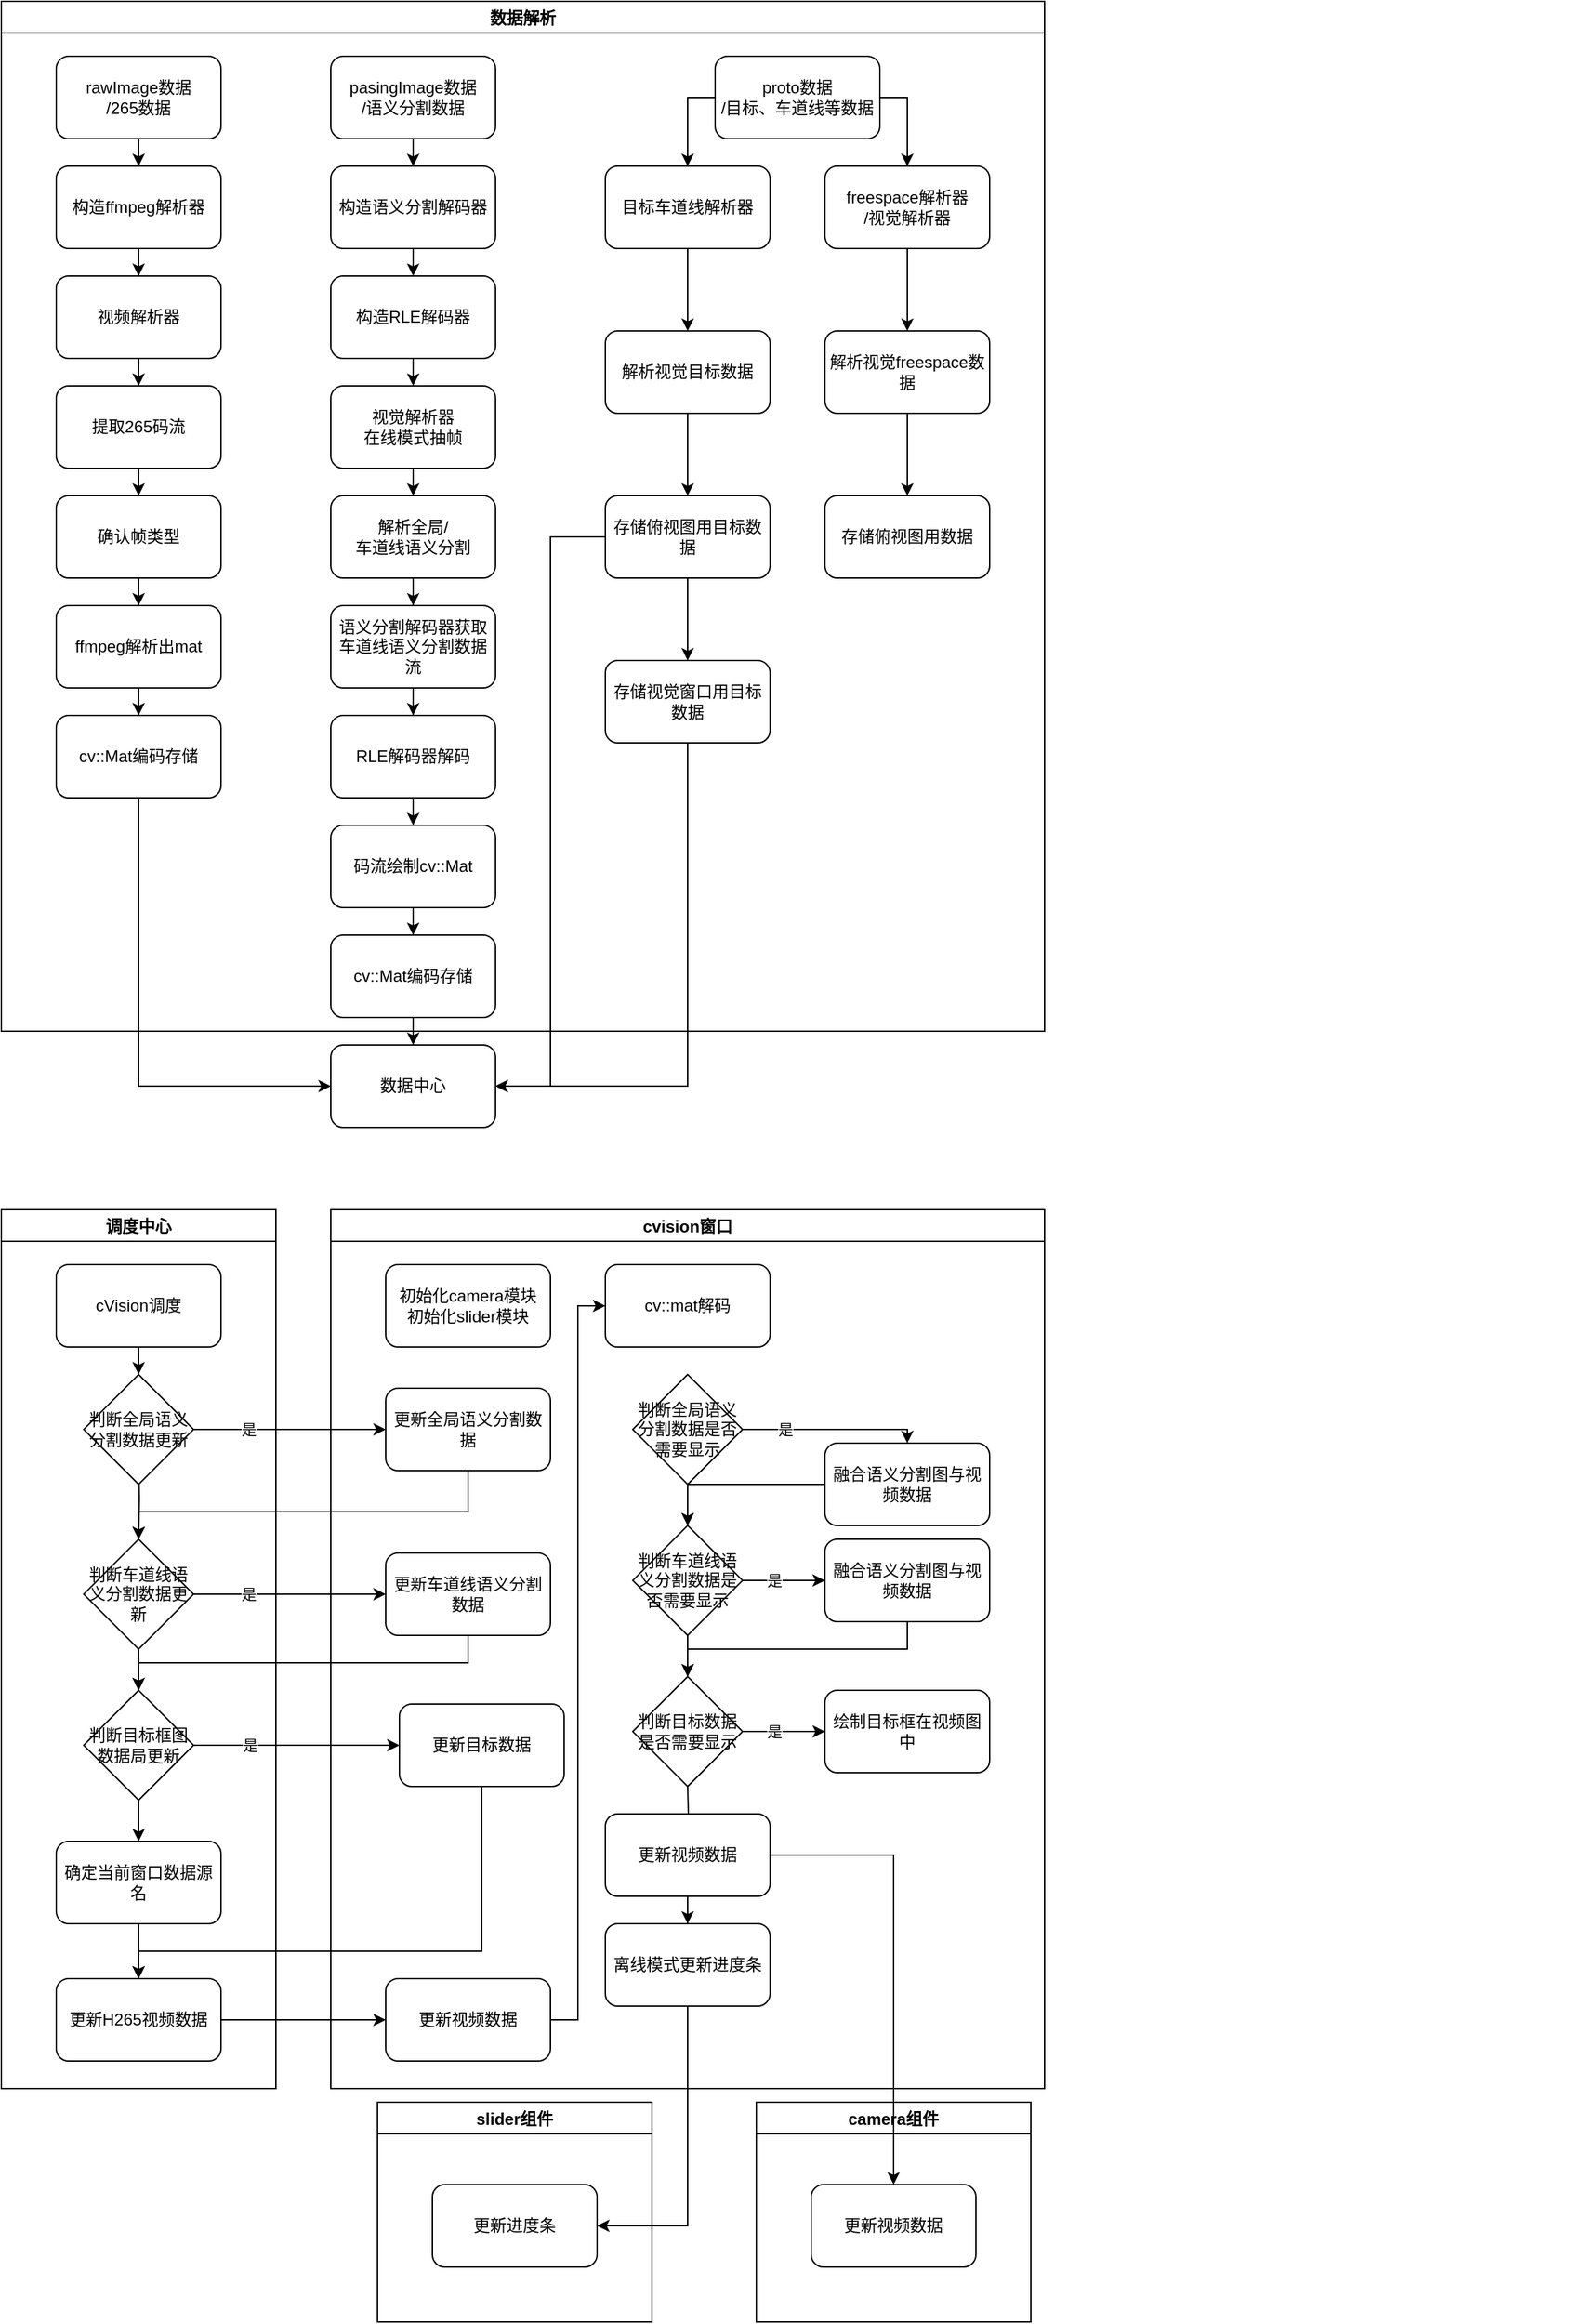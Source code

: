 <mxfile version="20.3.0" type="device" pages="2"><diagram id="wKs4xBM1E5FEQgOxc7Vj" name="数据流"><mxGraphModel dx="1422" dy="857" grid="1" gridSize="10" guides="1" tooltips="1" connect="1" arrows="1" fold="1" page="1" pageScale="1" pageWidth="827" pageHeight="1169" math="0" shadow="0"><root><mxCell id="0"/><mxCell id="1" parent="0"/><mxCell id="cgB7g8GQFpRcu9qFUmEs-79" value="" style="group" parent="1" vertex="1" connectable="0"><mxGeometry x="40" y="40" width="1160" height="780" as="geometry"/></mxCell><mxCell id="cgB7g8GQFpRcu9qFUmEs-4" value="数据解析" style="swimlane;startSize=23;" parent="cgB7g8GQFpRcu9qFUmEs-79" vertex="1"><mxGeometry width="760" height="750" as="geometry"/></mxCell><mxCell id="gKgdDD73ei8R2iW5e0tU-1" value="" style="edgeStyle=orthogonalEdgeStyle;rounded=0;orthogonalLoop=1;jettySize=auto;html=1;" parent="cgB7g8GQFpRcu9qFUmEs-4" source="cgB7g8GQFpRcu9qFUmEs-3" target="cgB7g8GQFpRcu9qFUmEs-24" edge="1"><mxGeometry relative="1" as="geometry"/></mxCell><mxCell id="cgB7g8GQFpRcu9qFUmEs-3" value="rawImage数据&lt;br&gt;/265数据" style="rounded=1;whiteSpace=wrap;html=1;" parent="cgB7g8GQFpRcu9qFUmEs-4" vertex="1"><mxGeometry x="40" y="40" width="120" height="60" as="geometry"/></mxCell><mxCell id="gKgdDD73ei8R2iW5e0tU-8" style="edgeStyle=orthogonalEdgeStyle;rounded=0;orthogonalLoop=1;jettySize=auto;html=1;entryX=0.5;entryY=0;entryDx=0;entryDy=0;" parent="cgB7g8GQFpRcu9qFUmEs-4" source="cgB7g8GQFpRcu9qFUmEs-5" target="cgB7g8GQFpRcu9qFUmEs-6" edge="1"><mxGeometry relative="1" as="geometry"/></mxCell><mxCell id="cgB7g8GQFpRcu9qFUmEs-5" value="pasingImage数据&lt;br&gt;/语义分割数据" style="rounded=1;whiteSpace=wrap;html=1;" parent="cgB7g8GQFpRcu9qFUmEs-4" vertex="1"><mxGeometry x="240" y="40" width="120" height="60" as="geometry"/></mxCell><mxCell id="cgB7g8GQFpRcu9qFUmEs-6" value="构造语义分割解码器" style="rounded=1;whiteSpace=wrap;html=1;" parent="cgB7g8GQFpRcu9qFUmEs-4" vertex="1"><mxGeometry x="240" y="120" width="120" height="60" as="geometry"/></mxCell><mxCell id="cgB7g8GQFpRcu9qFUmEs-10" value="" style="edgeStyle=orthogonalEdgeStyle;rounded=0;orthogonalLoop=1;jettySize=auto;html=1;" parent="cgB7g8GQFpRcu9qFUmEs-4" source="cgB7g8GQFpRcu9qFUmEs-7" target="cgB7g8GQFpRcu9qFUmEs-9" edge="1"><mxGeometry relative="1" as="geometry"/></mxCell><mxCell id="cgB7g8GQFpRcu9qFUmEs-7" value="视频解析器" style="rounded=1;whiteSpace=wrap;html=1;" parent="cgB7g8GQFpRcu9qFUmEs-4" vertex="1"><mxGeometry x="40" y="200" width="120" height="60" as="geometry"/></mxCell><mxCell id="cgB7g8GQFpRcu9qFUmEs-12" value="" style="edgeStyle=orthogonalEdgeStyle;rounded=0;orthogonalLoop=1;jettySize=auto;html=1;" parent="cgB7g8GQFpRcu9qFUmEs-4" source="cgB7g8GQFpRcu9qFUmEs-9" target="cgB7g8GQFpRcu9qFUmEs-11" edge="1"><mxGeometry relative="1" as="geometry"/></mxCell><mxCell id="cgB7g8GQFpRcu9qFUmEs-9" value="提取265码流" style="whiteSpace=wrap;html=1;rounded=1;" parent="cgB7g8GQFpRcu9qFUmEs-4" vertex="1"><mxGeometry x="40" y="280" width="120" height="60" as="geometry"/></mxCell><mxCell id="cgB7g8GQFpRcu9qFUmEs-14" value="" style="edgeStyle=orthogonalEdgeStyle;rounded=0;orthogonalLoop=1;jettySize=auto;html=1;" parent="cgB7g8GQFpRcu9qFUmEs-4" source="cgB7g8GQFpRcu9qFUmEs-11" target="cgB7g8GQFpRcu9qFUmEs-13" edge="1"><mxGeometry relative="1" as="geometry"/></mxCell><mxCell id="cgB7g8GQFpRcu9qFUmEs-11" value="确认帧类型" style="whiteSpace=wrap;html=1;rounded=1;" parent="cgB7g8GQFpRcu9qFUmEs-4" vertex="1"><mxGeometry x="40" y="360" width="120" height="60" as="geometry"/></mxCell><mxCell id="cgB7g8GQFpRcu9qFUmEs-16" value="" style="edgeStyle=orthogonalEdgeStyle;rounded=0;orthogonalLoop=1;jettySize=auto;html=1;" parent="cgB7g8GQFpRcu9qFUmEs-4" source="cgB7g8GQFpRcu9qFUmEs-13" target="cgB7g8GQFpRcu9qFUmEs-15" edge="1"><mxGeometry relative="1" as="geometry"/></mxCell><mxCell id="cgB7g8GQFpRcu9qFUmEs-13" value="ffmpeg解析出mat" style="whiteSpace=wrap;html=1;rounded=1;" parent="cgB7g8GQFpRcu9qFUmEs-4" vertex="1"><mxGeometry x="40" y="440" width="120" height="60" as="geometry"/></mxCell><mxCell id="cgB7g8GQFpRcu9qFUmEs-15" value="cv::Mat编码存储" style="whiteSpace=wrap;html=1;rounded=1;" parent="cgB7g8GQFpRcu9qFUmEs-4" vertex="1"><mxGeometry x="40" y="520" width="120" height="60" as="geometry"/></mxCell><mxCell id="cgB7g8GQFpRcu9qFUmEs-17" value="视觉解析器&lt;br&gt;在线模式抽帧" style="whiteSpace=wrap;html=1;rounded=1;" parent="cgB7g8GQFpRcu9qFUmEs-4" vertex="1"><mxGeometry x="240" y="280" width="120" height="60" as="geometry"/></mxCell><mxCell id="cgB7g8GQFpRcu9qFUmEs-35" value="" style="edgeStyle=orthogonalEdgeStyle;rounded=0;orthogonalLoop=1;jettySize=auto;html=1;" parent="cgB7g8GQFpRcu9qFUmEs-4" edge="1"><mxGeometry relative="1" as="geometry"><mxPoint x="580" y="340" as="sourcePoint"/></mxGeometry></mxCell><mxCell id="gKgdDD73ei8R2iW5e0tU-3" style="edgeStyle=orthogonalEdgeStyle;rounded=0;orthogonalLoop=1;jettySize=auto;html=1;entryX=0.5;entryY=0;entryDx=0;entryDy=0;" parent="cgB7g8GQFpRcu9qFUmEs-4" source="cgB7g8GQFpRcu9qFUmEs-24" target="cgB7g8GQFpRcu9qFUmEs-7" edge="1"><mxGeometry relative="1" as="geometry"/></mxCell><mxCell id="cgB7g8GQFpRcu9qFUmEs-24" value="构造ffmpeg解析器" style="rounded=1;whiteSpace=wrap;html=1;" parent="cgB7g8GQFpRcu9qFUmEs-4" vertex="1"><mxGeometry x="40" y="120" width="120" height="60" as="geometry"/></mxCell><mxCell id="cgB7g8GQFpRcu9qFUmEs-55" style="edgeStyle=orthogonalEdgeStyle;rounded=0;orthogonalLoop=1;jettySize=auto;html=1;" parent="cgB7g8GQFpRcu9qFUmEs-4" source="cgB7g8GQFpRcu9qFUmEs-26" target="cgB7g8GQFpRcu9qFUmEs-52" edge="1"><mxGeometry relative="1" as="geometry"><Array as="points"><mxPoint x="660" y="70"/></Array></mxGeometry></mxCell><mxCell id="cgB7g8GQFpRcu9qFUmEs-26" value="proto数据&lt;br&gt;/目标、车道线等数据" style="rounded=1;whiteSpace=wrap;html=1;" parent="cgB7g8GQFpRcu9qFUmEs-4" vertex="1"><mxGeometry x="520" y="40" width="120" height="60" as="geometry"/></mxCell><mxCell id="cgB7g8GQFpRcu9qFUmEs-31" value="" style="edgeStyle=orthogonalEdgeStyle;rounded=0;orthogonalLoop=1;jettySize=auto;html=1;" parent="cgB7g8GQFpRcu9qFUmEs-4" source="cgB7g8GQFpRcu9qFUmEs-28" target="cgB7g8GQFpRcu9qFUmEs-30" edge="1"><mxGeometry relative="1" as="geometry"/></mxCell><mxCell id="cgB7g8GQFpRcu9qFUmEs-28" value="解析全局/&lt;br&gt;车道线语义分割" style="whiteSpace=wrap;html=1;rounded=1;" parent="cgB7g8GQFpRcu9qFUmEs-4" vertex="1"><mxGeometry x="240" y="360" width="120" height="60" as="geometry"/></mxCell><mxCell id="cgB7g8GQFpRcu9qFUmEs-37" value="" style="edgeStyle=orthogonalEdgeStyle;rounded=0;orthogonalLoop=1;jettySize=auto;html=1;" parent="cgB7g8GQFpRcu9qFUmEs-4" source="cgB7g8GQFpRcu9qFUmEs-30" target="cgB7g8GQFpRcu9qFUmEs-36" edge="1"><mxGeometry relative="1" as="geometry"/></mxCell><mxCell id="cgB7g8GQFpRcu9qFUmEs-30" value="语义分割解码器获取车道线语义分割数据流" style="whiteSpace=wrap;html=1;rounded=1;" parent="cgB7g8GQFpRcu9qFUmEs-4" vertex="1"><mxGeometry x="240" y="440" width="120" height="60" as="geometry"/></mxCell><mxCell id="cgB7g8GQFpRcu9qFUmEs-32" value="构造RLE解码器" style="whiteSpace=wrap;html=1;rounded=1;" parent="cgB7g8GQFpRcu9qFUmEs-4" vertex="1"><mxGeometry x="240" y="200" width="120" height="60" as="geometry"/></mxCell><mxCell id="cgB7g8GQFpRcu9qFUmEs-39" value="" style="edgeStyle=orthogonalEdgeStyle;rounded=0;orthogonalLoop=1;jettySize=auto;html=1;" parent="cgB7g8GQFpRcu9qFUmEs-4" edge="1"><mxGeometry relative="1" as="geometry"><mxPoint x="580" y="420" as="sourcePoint"/></mxGeometry></mxCell><mxCell id="cgB7g8GQFpRcu9qFUmEs-41" value="" style="edgeStyle=orthogonalEdgeStyle;rounded=0;orthogonalLoop=1;jettySize=auto;html=1;" parent="cgB7g8GQFpRcu9qFUmEs-4" source="cgB7g8GQFpRcu9qFUmEs-36" target="cgB7g8GQFpRcu9qFUmEs-40" edge="1"><mxGeometry relative="1" as="geometry"/></mxCell><mxCell id="cgB7g8GQFpRcu9qFUmEs-36" value="RLE解码器解码" style="whiteSpace=wrap;html=1;rounded=1;" parent="cgB7g8GQFpRcu9qFUmEs-4" vertex="1"><mxGeometry x="240" y="520" width="120" height="60" as="geometry"/></mxCell><mxCell id="cgB7g8GQFpRcu9qFUmEs-44" value="" style="edgeStyle=orthogonalEdgeStyle;rounded=0;orthogonalLoop=1;jettySize=auto;html=1;" parent="cgB7g8GQFpRcu9qFUmEs-4" edge="1"><mxGeometry relative="1" as="geometry"><mxPoint x="580" y="500" as="sourcePoint"/></mxGeometry></mxCell><mxCell id="cgB7g8GQFpRcu9qFUmEs-48" value="" style="edgeStyle=orthogonalEdgeStyle;rounded=0;orthogonalLoop=1;jettySize=auto;html=1;" parent="cgB7g8GQFpRcu9qFUmEs-4" source="cgB7g8GQFpRcu9qFUmEs-40" target="cgB7g8GQFpRcu9qFUmEs-46" edge="1"><mxGeometry relative="1" as="geometry"/></mxCell><mxCell id="cgB7g8GQFpRcu9qFUmEs-40" value="码流绘制cv::Mat" style="whiteSpace=wrap;html=1;rounded=1;" parent="cgB7g8GQFpRcu9qFUmEs-4" vertex="1"><mxGeometry x="240" y="600" width="120" height="60" as="geometry"/></mxCell><mxCell id="cgB7g8GQFpRcu9qFUmEs-49" value="" style="edgeStyle=orthogonalEdgeStyle;rounded=0;orthogonalLoop=1;jettySize=auto;html=1;" parent="cgB7g8GQFpRcu9qFUmEs-4" edge="1"><mxGeometry relative="1" as="geometry"><mxPoint x="580" y="580" as="sourcePoint"/></mxGeometry></mxCell><mxCell id="cgB7g8GQFpRcu9qFUmEs-46" value="cv::Mat编码存储" style="whiteSpace=wrap;html=1;rounded=1;" parent="cgB7g8GQFpRcu9qFUmEs-4" vertex="1"><mxGeometry x="240" y="680" width="120" height="60" as="geometry"/></mxCell><mxCell id="cgB7g8GQFpRcu9qFUmEs-59" value="" style="edgeStyle=orthogonalEdgeStyle;rounded=0;orthogonalLoop=1;jettySize=auto;html=1;" parent="cgB7g8GQFpRcu9qFUmEs-4" source="cgB7g8GQFpRcu9qFUmEs-50" target="cgB7g8GQFpRcu9qFUmEs-58" edge="1"><mxGeometry relative="1" as="geometry"/></mxCell><mxCell id="cgB7g8GQFpRcu9qFUmEs-50" value="目标车道线解析器" style="whiteSpace=wrap;html=1;rounded=1;" parent="cgB7g8GQFpRcu9qFUmEs-4" vertex="1"><mxGeometry x="440" y="120" width="120" height="60" as="geometry"/></mxCell><mxCell id="cgB7g8GQFpRcu9qFUmEs-51" value="" style="edgeStyle=orthogonalEdgeStyle;rounded=0;orthogonalLoop=1;jettySize=auto;html=1;" parent="cgB7g8GQFpRcu9qFUmEs-4" source="cgB7g8GQFpRcu9qFUmEs-26" target="cgB7g8GQFpRcu9qFUmEs-50" edge="1"><mxGeometry relative="1" as="geometry"><Array as="points"><mxPoint x="500" y="70"/></Array></mxGeometry></mxCell><mxCell id="cgB7g8GQFpRcu9qFUmEs-65" value="" style="edgeStyle=orthogonalEdgeStyle;rounded=0;orthogonalLoop=1;jettySize=auto;html=1;" parent="cgB7g8GQFpRcu9qFUmEs-4" source="cgB7g8GQFpRcu9qFUmEs-52" target="cgB7g8GQFpRcu9qFUmEs-64" edge="1"><mxGeometry relative="1" as="geometry"/></mxCell><mxCell id="cgB7g8GQFpRcu9qFUmEs-52" value="freespace解析器&lt;br&gt;/视觉解析器" style="whiteSpace=wrap;html=1;rounded=1;" parent="cgB7g8GQFpRcu9qFUmEs-4" vertex="1"><mxGeometry x="600" y="120" width="120" height="60" as="geometry"/></mxCell><mxCell id="cgB7g8GQFpRcu9qFUmEs-69" value="" style="edgeStyle=orthogonalEdgeStyle;rounded=0;orthogonalLoop=1;jettySize=auto;html=1;" parent="cgB7g8GQFpRcu9qFUmEs-4" edge="1"><mxGeometry relative="1" as="geometry"><mxPoint x="1060" y="180.0" as="sourcePoint"/></mxGeometry></mxCell><mxCell id="cgB7g8GQFpRcu9qFUmEs-61" value="" style="edgeStyle=orthogonalEdgeStyle;rounded=0;orthogonalLoop=1;jettySize=auto;html=1;" parent="cgB7g8GQFpRcu9qFUmEs-4" source="cgB7g8GQFpRcu9qFUmEs-58" target="cgB7g8GQFpRcu9qFUmEs-60" edge="1"><mxGeometry relative="1" as="geometry"/></mxCell><mxCell id="cgB7g8GQFpRcu9qFUmEs-58" value="解析视觉目标数据" style="whiteSpace=wrap;html=1;rounded=1;" parent="cgB7g8GQFpRcu9qFUmEs-4" vertex="1"><mxGeometry x="440" y="240" width="120" height="60" as="geometry"/></mxCell><mxCell id="cgB7g8GQFpRcu9qFUmEs-63" value="" style="edgeStyle=orthogonalEdgeStyle;rounded=0;orthogonalLoop=1;jettySize=auto;html=1;" parent="cgB7g8GQFpRcu9qFUmEs-4" source="cgB7g8GQFpRcu9qFUmEs-60" target="cgB7g8GQFpRcu9qFUmEs-62" edge="1"><mxGeometry relative="1" as="geometry"/></mxCell><mxCell id="cgB7g8GQFpRcu9qFUmEs-60" value="存储俯视图用目标数据" style="whiteSpace=wrap;html=1;rounded=1;" parent="cgB7g8GQFpRcu9qFUmEs-4" vertex="1"><mxGeometry x="440" y="360" width="120" height="60" as="geometry"/></mxCell><mxCell id="cgB7g8GQFpRcu9qFUmEs-62" value="存储视觉窗口用目标数据" style="whiteSpace=wrap;html=1;rounded=1;" parent="cgB7g8GQFpRcu9qFUmEs-4" vertex="1"><mxGeometry x="440" y="480" width="120" height="60" as="geometry"/></mxCell><mxCell id="cgB7g8GQFpRcu9qFUmEs-67" value="" style="edgeStyle=orthogonalEdgeStyle;rounded=0;orthogonalLoop=1;jettySize=auto;html=1;" parent="cgB7g8GQFpRcu9qFUmEs-4" source="cgB7g8GQFpRcu9qFUmEs-64" target="cgB7g8GQFpRcu9qFUmEs-66" edge="1"><mxGeometry relative="1" as="geometry"/></mxCell><mxCell id="cgB7g8GQFpRcu9qFUmEs-64" value="解析视觉freespace数据" style="whiteSpace=wrap;html=1;rounded=1;" parent="cgB7g8GQFpRcu9qFUmEs-4" vertex="1"><mxGeometry x="600" y="240" width="120" height="60" as="geometry"/></mxCell><mxCell id="cgB7g8GQFpRcu9qFUmEs-66" value="存储俯视图用数据" style="whiteSpace=wrap;html=1;rounded=1;" parent="cgB7g8GQFpRcu9qFUmEs-4" vertex="1"><mxGeometry x="600" y="360" width="120" height="60" as="geometry"/></mxCell><mxCell id="cgB7g8GQFpRcu9qFUmEs-73" value="" style="edgeStyle=orthogonalEdgeStyle;rounded=0;orthogonalLoop=1;jettySize=auto;html=1;" parent="cgB7g8GQFpRcu9qFUmEs-4" edge="1"><mxGeometry relative="1" as="geometry"><mxPoint x="1060" y="300.0" as="sourcePoint"/></mxGeometry></mxCell><mxCell id="cgB7g8GQFpRcu9qFUmEs-188" style="edgeStyle=orthogonalEdgeStyle;rounded=0;orthogonalLoop=1;jettySize=auto;html=1;entryX=0.5;entryY=0;entryDx=0;entryDy=0;exitX=0.5;exitY=1;exitDx=0;exitDy=0;" parent="cgB7g8GQFpRcu9qFUmEs-4" source="cgB7g8GQFpRcu9qFUmEs-17" target="cgB7g8GQFpRcu9qFUmEs-28" edge="1"><mxGeometry relative="1" as="geometry"><mxPoint x="300" y="200" as="sourcePoint"/></mxGeometry></mxCell><mxCell id="cgB7g8GQFpRcu9qFUmEs-155" value="调度中心" style="swimlane;" parent="1" vertex="1"><mxGeometry x="40" y="920" width="200" height="640" as="geometry"/></mxCell><mxCell id="cgB7g8GQFpRcu9qFUmEs-159" value="" style="edgeStyle=orthogonalEdgeStyle;rounded=0;orthogonalLoop=1;jettySize=auto;html=1;" parent="cgB7g8GQFpRcu9qFUmEs-155" source="cgB7g8GQFpRcu9qFUmEs-156" edge="1"><mxGeometry relative="1" as="geometry"><mxPoint x="100" y="120" as="targetPoint"/></mxGeometry></mxCell><mxCell id="cgB7g8GQFpRcu9qFUmEs-156" value="cVision调度" style="rounded=1;whiteSpace=wrap;html=1;" parent="cgB7g8GQFpRcu9qFUmEs-155" vertex="1"><mxGeometry x="40" y="40" width="120" height="60" as="geometry"/></mxCell><mxCell id="cgB7g8GQFpRcu9qFUmEs-166" value="" style="edgeStyle=orthogonalEdgeStyle;rounded=0;orthogonalLoop=1;jettySize=auto;html=1;entryX=0.5;entryY=0;entryDx=0;entryDy=0;" parent="cgB7g8GQFpRcu9qFUmEs-155" target="gKgdDD73ei8R2iW5e0tU-13" edge="1"><mxGeometry relative="1" as="geometry"><mxPoint x="100" y="180" as="sourcePoint"/></mxGeometry></mxCell><mxCell id="cgB7g8GQFpRcu9qFUmEs-170" value="" style="edgeStyle=orthogonalEdgeStyle;rounded=0;orthogonalLoop=1;jettySize=auto;html=1;" parent="cgB7g8GQFpRcu9qFUmEs-155" edge="1"><mxGeometry relative="1" as="geometry"><mxPoint x="100" y="340" as="sourcePoint"/><Array as="points"><mxPoint x="100" y="320"/><mxPoint x="100" y="320"/></Array><mxPoint x="100.0" y="350" as="targetPoint"/></mxGeometry></mxCell><mxCell id="cgB7g8GQFpRcu9qFUmEs-173" value="更新H265视频数据" style="whiteSpace=wrap;html=1;rounded=1;" parent="cgB7g8GQFpRcu9qFUmEs-155" vertex="1"><mxGeometry x="40" y="560" width="120" height="60" as="geometry"/></mxCell><mxCell id="gKgdDD73ei8R2iW5e0tU-12" value="判断全局语义分割数据更新" style="rhombus;whiteSpace=wrap;html=1;" parent="cgB7g8GQFpRcu9qFUmEs-155" vertex="1"><mxGeometry x="60" y="120" width="80" height="80" as="geometry"/></mxCell><mxCell id="gKgdDD73ei8R2iW5e0tU-13" value="判断车道线语义分割数据更新" style="rhombus;whiteSpace=wrap;html=1;" parent="cgB7g8GQFpRcu9qFUmEs-155" vertex="1"><mxGeometry x="60" y="240" width="80" height="80" as="geometry"/></mxCell><mxCell id="LMUuXOEzwLvdKngw1zXe-3" value="" style="edgeStyle=orthogonalEdgeStyle;rounded=0;orthogonalLoop=1;jettySize=auto;html=1;" parent="cgB7g8GQFpRcu9qFUmEs-155" source="gKgdDD73ei8R2iW5e0tU-19" target="LMUuXOEzwLvdKngw1zXe-1" edge="1"><mxGeometry relative="1" as="geometry"/></mxCell><mxCell id="gKgdDD73ei8R2iW5e0tU-19" value="判断目标框图数据局更新" style="rhombus;whiteSpace=wrap;html=1;" parent="cgB7g8GQFpRcu9qFUmEs-155" vertex="1"><mxGeometry x="60" y="350" width="80" height="80" as="geometry"/></mxCell><mxCell id="LMUuXOEzwLvdKngw1zXe-4" value="" style="edgeStyle=orthogonalEdgeStyle;rounded=0;orthogonalLoop=1;jettySize=auto;html=1;" parent="cgB7g8GQFpRcu9qFUmEs-155" source="LMUuXOEzwLvdKngw1zXe-1" target="cgB7g8GQFpRcu9qFUmEs-173" edge="1"><mxGeometry relative="1" as="geometry"/></mxCell><mxCell id="LMUuXOEzwLvdKngw1zXe-1" value="确定当前窗口数据源名" style="rounded=1;whiteSpace=wrap;html=1;" parent="cgB7g8GQFpRcu9qFUmEs-155" vertex="1"><mxGeometry x="40" y="460" width="120" height="60" as="geometry"/></mxCell><mxCell id="cgB7g8GQFpRcu9qFUmEs-160" value="cvision窗口" style="swimlane;" parent="1" vertex="1"><mxGeometry x="280" y="920" width="520" height="640" as="geometry"/></mxCell><mxCell id="cgB7g8GQFpRcu9qFUmEs-162" value="初始化camera模块&lt;br&gt;初始化slider模块" style="rounded=1;whiteSpace=wrap;html=1;" parent="cgB7g8GQFpRcu9qFUmEs-160" vertex="1"><mxGeometry x="40" y="40" width="120" height="60" as="geometry"/></mxCell><mxCell id="cgB7g8GQFpRcu9qFUmEs-163" value="更新全局语义分割数据" style="rounded=1;whiteSpace=wrap;html=1;" parent="cgB7g8GQFpRcu9qFUmEs-160" vertex="1"><mxGeometry x="40" y="130" width="120" height="60" as="geometry"/></mxCell><mxCell id="cgB7g8GQFpRcu9qFUmEs-167" value="更新车道线语义分割数据" style="rounded=1;whiteSpace=wrap;html=1;" parent="cgB7g8GQFpRcu9qFUmEs-160" vertex="1"><mxGeometry x="40" y="250" width="120" height="60" as="geometry"/></mxCell><mxCell id="cgB7g8GQFpRcu9qFUmEs-176" value="更新目标数据" style="rounded=1;whiteSpace=wrap;html=1;" parent="cgB7g8GQFpRcu9qFUmEs-160" vertex="1"><mxGeometry x="50" y="360" width="120" height="60" as="geometry"/></mxCell><mxCell id="cgB7g8GQFpRcu9qFUmEs-192" style="edgeStyle=orthogonalEdgeStyle;rounded=0;orthogonalLoop=1;jettySize=auto;html=1;entryX=0;entryY=0.5;entryDx=0;entryDy=0;" parent="cgB7g8GQFpRcu9qFUmEs-160" source="cgB7g8GQFpRcu9qFUmEs-178" target="cgB7g8GQFpRcu9qFUmEs-180" edge="1"><mxGeometry relative="1" as="geometry"/></mxCell><mxCell id="cgB7g8GQFpRcu9qFUmEs-178" value="更新视频数据" style="rounded=1;whiteSpace=wrap;html=1;" parent="cgB7g8GQFpRcu9qFUmEs-160" vertex="1"><mxGeometry x="40" y="560" width="120" height="60" as="geometry"/></mxCell><mxCell id="cgB7g8GQFpRcu9qFUmEs-180" value="cv::mat解码" style="rounded=1;whiteSpace=wrap;html=1;" parent="cgB7g8GQFpRcu9qFUmEs-160" vertex="1"><mxGeometry x="200" y="40" width="120" height="60" as="geometry"/></mxCell><mxCell id="cgB7g8GQFpRcu9qFUmEs-204" style="edgeStyle=orthogonalEdgeStyle;rounded=0;orthogonalLoop=1;jettySize=auto;html=1;entryX=0;entryY=0.5;entryDx=0;entryDy=0;exitX=1;exitY=0.5;exitDx=0;exitDy=0;" parent="cgB7g8GQFpRcu9qFUmEs-160" source="gKgdDD73ei8R2iW5e0tU-37" target="cgB7g8GQFpRcu9qFUmEs-203" edge="1"><mxGeometry relative="1" as="geometry"><mxPoint x="320" y="390.0" as="sourcePoint"/></mxGeometry></mxCell><mxCell id="gKgdDD73ei8R2iW5e0tU-43" value="是" style="edgeLabel;html=1;align=center;verticalAlign=middle;resizable=0;points=[];" parent="cgB7g8GQFpRcu9qFUmEs-204" vertex="1" connectable="0"><mxGeometry x="-0.233" relative="1" as="geometry"><mxPoint as="offset"/></mxGeometry></mxCell><mxCell id="cgB7g8GQFpRcu9qFUmEs-227" value="" style="edgeStyle=orthogonalEdgeStyle;rounded=0;orthogonalLoop=1;jettySize=auto;html=1;" parent="cgB7g8GQFpRcu9qFUmEs-160" target="cgB7g8GQFpRcu9qFUmEs-226" edge="1"><mxGeometry relative="1" as="geometry"><mxPoint x="260" y="420" as="sourcePoint"/></mxGeometry></mxCell><mxCell id="gKgdDD73ei8R2iW5e0tU-35" style="edgeStyle=orthogonalEdgeStyle;rounded=0;orthogonalLoop=1;jettySize=auto;html=1;entryX=0.5;entryY=0;entryDx=0;entryDy=0;" parent="cgB7g8GQFpRcu9qFUmEs-160" source="cgB7g8GQFpRcu9qFUmEs-200" target="gKgdDD73ei8R2iW5e0tU-32" edge="1"><mxGeometry relative="1" as="geometry"/></mxCell><mxCell id="cgB7g8GQFpRcu9qFUmEs-200" value="融合语义分割图与视频数据" style="whiteSpace=wrap;html=1;rounded=1;" parent="cgB7g8GQFpRcu9qFUmEs-160" vertex="1"><mxGeometry x="360" y="170" width="120" height="60" as="geometry"/></mxCell><mxCell id="cgB7g8GQFpRcu9qFUmEs-203" value="绘制目标框在视频图中" style="whiteSpace=wrap;html=1;rounded=1;" parent="cgB7g8GQFpRcu9qFUmEs-160" vertex="1"><mxGeometry x="360" y="350" width="120" height="60" as="geometry"/></mxCell><mxCell id="cgB7g8GQFpRcu9qFUmEs-245" value="" style="edgeStyle=orthogonalEdgeStyle;rounded=0;orthogonalLoop=1;jettySize=auto;html=1;" parent="cgB7g8GQFpRcu9qFUmEs-160" source="cgB7g8GQFpRcu9qFUmEs-226" target="cgB7g8GQFpRcu9qFUmEs-244" edge="1"><mxGeometry relative="1" as="geometry"/></mxCell><mxCell id="cgB7g8GQFpRcu9qFUmEs-226" value="更新视频数据" style="whiteSpace=wrap;html=1;rounded=1;" parent="cgB7g8GQFpRcu9qFUmEs-160" vertex="1"><mxGeometry x="200" y="440" width="120" height="60" as="geometry"/></mxCell><mxCell id="cgB7g8GQFpRcu9qFUmEs-244" value="离线模式更新进度条" style="whiteSpace=wrap;html=1;rounded=1;" parent="cgB7g8GQFpRcu9qFUmEs-160" vertex="1"><mxGeometry x="200" y="520" width="120" height="60" as="geometry"/></mxCell><mxCell id="gKgdDD73ei8R2iW5e0tU-33" value="" style="edgeStyle=orthogonalEdgeStyle;rounded=0;orthogonalLoop=1;jettySize=auto;html=1;" parent="cgB7g8GQFpRcu9qFUmEs-160" source="gKgdDD73ei8R2iW5e0tU-31" target="gKgdDD73ei8R2iW5e0tU-32" edge="1"><mxGeometry relative="1" as="geometry"/></mxCell><mxCell id="gKgdDD73ei8R2iW5e0tU-34" style="edgeStyle=orthogonalEdgeStyle;rounded=0;orthogonalLoop=1;jettySize=auto;html=1;entryX=0.5;entryY=0;entryDx=0;entryDy=0;" parent="cgB7g8GQFpRcu9qFUmEs-160" source="gKgdDD73ei8R2iW5e0tU-31" target="cgB7g8GQFpRcu9qFUmEs-200" edge="1"><mxGeometry relative="1" as="geometry"><mxPoint x="360" y="120.0" as="targetPoint"/><Array as="points"><mxPoint x="420" y="160"/></Array></mxGeometry></mxCell><mxCell id="gKgdDD73ei8R2iW5e0tU-36" value="是" style="edgeLabel;html=1;align=center;verticalAlign=middle;resizable=0;points=[];" parent="gKgdDD73ei8R2iW5e0tU-34" vertex="1" connectable="0"><mxGeometry x="-0.486" y="1" relative="1" as="geometry"><mxPoint x="-3" y="1" as="offset"/></mxGeometry></mxCell><mxCell id="gKgdDD73ei8R2iW5e0tU-31" value="判断全局语义分割数据是否需要显示" style="rhombus;whiteSpace=wrap;html=1;" parent="cgB7g8GQFpRcu9qFUmEs-160" vertex="1"><mxGeometry x="220" y="120" width="80" height="80" as="geometry"/></mxCell><mxCell id="gKgdDD73ei8R2iW5e0tU-38" value="" style="edgeStyle=orthogonalEdgeStyle;rounded=0;orthogonalLoop=1;jettySize=auto;html=1;" parent="cgB7g8GQFpRcu9qFUmEs-160" source="gKgdDD73ei8R2iW5e0tU-32" target="gKgdDD73ei8R2iW5e0tU-37" edge="1"><mxGeometry relative="1" as="geometry"/></mxCell><mxCell id="gKgdDD73ei8R2iW5e0tU-40" value="" style="edgeStyle=orthogonalEdgeStyle;rounded=0;orthogonalLoop=1;jettySize=auto;html=1;" parent="cgB7g8GQFpRcu9qFUmEs-160" source="gKgdDD73ei8R2iW5e0tU-32" target="gKgdDD73ei8R2iW5e0tU-39" edge="1"><mxGeometry relative="1" as="geometry"/></mxCell><mxCell id="gKgdDD73ei8R2iW5e0tU-42" value="是" style="edgeLabel;html=1;align=center;verticalAlign=middle;resizable=0;points=[];" parent="gKgdDD73ei8R2iW5e0tU-40" vertex="1" connectable="0"><mxGeometry x="-0.233" relative="1" as="geometry"><mxPoint as="offset"/></mxGeometry></mxCell><mxCell id="gKgdDD73ei8R2iW5e0tU-32" value="判断车道线语义分割数据是否需要显示" style="rhombus;whiteSpace=wrap;html=1;" parent="cgB7g8GQFpRcu9qFUmEs-160" vertex="1"><mxGeometry x="220" y="230" width="80" height="80" as="geometry"/></mxCell><mxCell id="gKgdDD73ei8R2iW5e0tU-37" value="判断目标数据是否需要显示" style="rhombus;whiteSpace=wrap;html=1;" parent="cgB7g8GQFpRcu9qFUmEs-160" vertex="1"><mxGeometry x="220" y="340" width="80" height="80" as="geometry"/></mxCell><mxCell id="gKgdDD73ei8R2iW5e0tU-41" style="edgeStyle=orthogonalEdgeStyle;rounded=0;orthogonalLoop=1;jettySize=auto;html=1;entryX=0.5;entryY=0;entryDx=0;entryDy=0;" parent="cgB7g8GQFpRcu9qFUmEs-160" source="gKgdDD73ei8R2iW5e0tU-39" target="gKgdDD73ei8R2iW5e0tU-37" edge="1"><mxGeometry relative="1" as="geometry"><Array as="points"><mxPoint x="420" y="320"/><mxPoint x="260" y="320"/></Array></mxGeometry></mxCell><mxCell id="gKgdDD73ei8R2iW5e0tU-39" value="融合语义分割图与视频数据" style="whiteSpace=wrap;html=1;rounded=1;" parent="cgB7g8GQFpRcu9qFUmEs-160" vertex="1"><mxGeometry x="360" y="240" width="120" height="60" as="geometry"/></mxCell><mxCell id="cgB7g8GQFpRcu9qFUmEs-164" style="edgeStyle=orthogonalEdgeStyle;rounded=0;orthogonalLoop=1;jettySize=auto;html=1;entryX=0;entryY=0.5;entryDx=0;entryDy=0;exitX=1;exitY=0.5;exitDx=0;exitDy=0;" parent="1" source="gKgdDD73ei8R2iW5e0tU-12" target="cgB7g8GQFpRcu9qFUmEs-163" edge="1"><mxGeometry relative="1" as="geometry"><mxPoint x="200" y="1070" as="sourcePoint"/></mxGeometry></mxCell><mxCell id="gKgdDD73ei8R2iW5e0tU-30" value="是" style="edgeLabel;html=1;align=center;verticalAlign=middle;resizable=0;points=[];" parent="cgB7g8GQFpRcu9qFUmEs-164" vertex="1" connectable="0"><mxGeometry x="-0.271" y="-2" relative="1" as="geometry"><mxPoint x="-11" y="-2" as="offset"/></mxGeometry></mxCell><mxCell id="cgB7g8GQFpRcu9qFUmEs-229" value="camera组件" style="swimlane;" parent="1" vertex="1"><mxGeometry x="590" y="1570" width="200" height="160" as="geometry"/></mxCell><mxCell id="cgB7g8GQFpRcu9qFUmEs-228" value="更新视频数据" style="whiteSpace=wrap;html=1;rounded=1;" parent="cgB7g8GQFpRcu9qFUmEs-229" vertex="1"><mxGeometry x="40" y="60" width="120" height="60" as="geometry"/></mxCell><mxCell id="cgB7g8GQFpRcu9qFUmEs-230" style="edgeStyle=orthogonalEdgeStyle;rounded=0;orthogonalLoop=1;jettySize=auto;html=1;" parent="1" source="cgB7g8GQFpRcu9qFUmEs-226" target="cgB7g8GQFpRcu9qFUmEs-228" edge="1"><mxGeometry relative="1" as="geometry"/></mxCell><mxCell id="cgB7g8GQFpRcu9qFUmEs-247" value="slider组件" style="swimlane;" parent="1" vertex="1"><mxGeometry x="314" y="1570" width="200" height="160" as="geometry"/></mxCell><mxCell id="cgB7g8GQFpRcu9qFUmEs-248" value="更新进度条" style="whiteSpace=wrap;html=1;rounded=1;" parent="cgB7g8GQFpRcu9qFUmEs-247" vertex="1"><mxGeometry x="40" y="60" width="120" height="60" as="geometry"/></mxCell><mxCell id="cgB7g8GQFpRcu9qFUmEs-249" style="edgeStyle=orthogonalEdgeStyle;rounded=0;orthogonalLoop=1;jettySize=auto;html=1;entryX=1;entryY=0.5;entryDx=0;entryDy=0;" parent="1" source="cgB7g8GQFpRcu9qFUmEs-244" target="cgB7g8GQFpRcu9qFUmEs-248" edge="1"><mxGeometry relative="1" as="geometry"><mxPoint x="480" y="1660" as="targetPoint"/><Array as="points"><mxPoint x="540" y="1660"/></Array></mxGeometry></mxCell><mxCell id="cgB7g8GQFpRcu9qFUmEs-1" value="数据中心" style="rounded=1;whiteSpace=wrap;html=1;" parent="1" vertex="1"><mxGeometry x="280" y="800" width="120" height="60" as="geometry"/></mxCell><mxCell id="cgB7g8GQFpRcu9qFUmEs-74" style="edgeStyle=orthogonalEdgeStyle;rounded=0;orthogonalLoop=1;jettySize=auto;html=1;entryX=0;entryY=0.5;entryDx=0;entryDy=0;" parent="1" source="cgB7g8GQFpRcu9qFUmEs-15" target="cgB7g8GQFpRcu9qFUmEs-1" edge="1"><mxGeometry relative="1" as="geometry"><Array as="points"><mxPoint x="140" y="830"/></Array></mxGeometry></mxCell><mxCell id="cgB7g8GQFpRcu9qFUmEs-77" style="edgeStyle=orthogonalEdgeStyle;rounded=0;orthogonalLoop=1;jettySize=auto;html=1;entryX=1;entryY=0.5;entryDx=0;entryDy=0;" parent="1" source="cgB7g8GQFpRcu9qFUmEs-62" target="cgB7g8GQFpRcu9qFUmEs-1" edge="1"><mxGeometry relative="1" as="geometry"><Array as="points"><mxPoint x="540" y="830"/></Array></mxGeometry></mxCell><mxCell id="cgB7g8GQFpRcu9qFUmEs-80" style="edgeStyle=orthogonalEdgeStyle;rounded=0;orthogonalLoop=1;jettySize=auto;html=1;entryX=1;entryY=0.5;entryDx=0;entryDy=0;" parent="1" source="cgB7g8GQFpRcu9qFUmEs-60" target="cgB7g8GQFpRcu9qFUmEs-1" edge="1"><mxGeometry relative="1" as="geometry"/></mxCell><mxCell id="gKgdDD73ei8R2iW5e0tU-9" style="edgeStyle=orthogonalEdgeStyle;rounded=0;orthogonalLoop=1;jettySize=auto;html=1;" parent="1" source="cgB7g8GQFpRcu9qFUmEs-6" edge="1"><mxGeometry relative="1" as="geometry"><mxPoint x="340" y="240" as="targetPoint"/></mxGeometry></mxCell><mxCell id="gKgdDD73ei8R2iW5e0tU-10" style="edgeStyle=orthogonalEdgeStyle;rounded=0;orthogonalLoop=1;jettySize=auto;html=1;" parent="1" source="cgB7g8GQFpRcu9qFUmEs-32" edge="1"><mxGeometry relative="1" as="geometry"><mxPoint x="340" y="320" as="targetPoint"/></mxGeometry></mxCell><mxCell id="gKgdDD73ei8R2iW5e0tU-11" style="edgeStyle=orthogonalEdgeStyle;rounded=0;orthogonalLoop=1;jettySize=auto;html=1;entryX=0.5;entryY=0;entryDx=0;entryDy=0;" parent="1" source="cgB7g8GQFpRcu9qFUmEs-46" target="cgB7g8GQFpRcu9qFUmEs-1" edge="1"><mxGeometry relative="1" as="geometry"/></mxCell><mxCell id="gKgdDD73ei8R2iW5e0tU-14" style="edgeStyle=orthogonalEdgeStyle;rounded=0;orthogonalLoop=1;jettySize=auto;html=1;" parent="1" source="gKgdDD73ei8R2iW5e0tU-13" target="cgB7g8GQFpRcu9qFUmEs-167" edge="1"><mxGeometry relative="1" as="geometry"/></mxCell><mxCell id="gKgdDD73ei8R2iW5e0tU-24" value="是" style="edgeLabel;html=1;align=center;verticalAlign=middle;resizable=0;points=[];" parent="gKgdDD73ei8R2iW5e0tU-14" vertex="1" connectable="0"><mxGeometry x="-0.829" y="1" relative="1" as="geometry"><mxPoint x="28" y="1" as="offset"/></mxGeometry></mxCell><mxCell id="gKgdDD73ei8R2iW5e0tU-22" style="edgeStyle=orthogonalEdgeStyle;rounded=0;orthogonalLoop=1;jettySize=auto;html=1;entryX=0;entryY=0.5;entryDx=0;entryDy=0;" parent="1" source="gKgdDD73ei8R2iW5e0tU-19" target="cgB7g8GQFpRcu9qFUmEs-176" edge="1"><mxGeometry relative="1" as="geometry"><Array as="points"><mxPoint x="330" y="1310"/></Array></mxGeometry></mxCell><mxCell id="gKgdDD73ei8R2iW5e0tU-23" value="是" style="edgeLabel;html=1;align=center;verticalAlign=middle;resizable=0;points=[];" parent="gKgdDD73ei8R2iW5e0tU-22" vertex="1" connectable="0"><mxGeometry x="-0.821" y="1" relative="1" as="geometry"><mxPoint x="27" y="1" as="offset"/></mxGeometry></mxCell><mxCell id="gKgdDD73ei8R2iW5e0tU-25" style="edgeStyle=orthogonalEdgeStyle;rounded=0;orthogonalLoop=1;jettySize=auto;html=1;" parent="1" source="cgB7g8GQFpRcu9qFUmEs-167" edge="1"><mxGeometry relative="1" as="geometry"><mxPoint x="140" y="1270" as="targetPoint"/><Array as="points"><mxPoint x="380" y="1250"/><mxPoint x="140" y="1250"/></Array></mxGeometry></mxCell><mxCell id="gKgdDD73ei8R2iW5e0tU-27" style="edgeStyle=orthogonalEdgeStyle;rounded=0;orthogonalLoop=1;jettySize=auto;html=1;" parent="1" source="cgB7g8GQFpRcu9qFUmEs-163" target="gKgdDD73ei8R2iW5e0tU-13" edge="1"><mxGeometry relative="1" as="geometry"><Array as="points"><mxPoint x="380" y="1140"/><mxPoint x="140" y="1140"/></Array></mxGeometry></mxCell><mxCell id="gKgdDD73ei8R2iW5e0tU-28" style="edgeStyle=orthogonalEdgeStyle;rounded=0;orthogonalLoop=1;jettySize=auto;html=1;exitX=0.5;exitY=1;exitDx=0;exitDy=0;" parent="1" source="cgB7g8GQFpRcu9qFUmEs-176" edge="1"><mxGeometry relative="1" as="geometry"><mxPoint x="140" y="1480" as="targetPoint"/><Array as="points"><mxPoint x="390" y="1460"/><mxPoint x="140" y="1460"/></Array></mxGeometry></mxCell><mxCell id="gKgdDD73ei8R2iW5e0tU-29" style="edgeStyle=orthogonalEdgeStyle;rounded=0;orthogonalLoop=1;jettySize=auto;html=1;entryX=0;entryY=0.5;entryDx=0;entryDy=0;" parent="1" source="cgB7g8GQFpRcu9qFUmEs-173" target="cgB7g8GQFpRcu9qFUmEs-178" edge="1"><mxGeometry relative="1" as="geometry"/></mxCell></root></mxGraphModel></diagram><diagram id="-dxO4EFkFUeM4CMof0Gy" name="UML"><mxGraphModel dx="527" dy="816" grid="1" gridSize="10" guides="1" tooltips="1" connect="1" arrows="1" fold="1" page="1" pageScale="1" pageWidth="827" pageHeight="1169" math="0" shadow="0"><root><mxCell id="0"/><mxCell id="1" parent="0"/><mxCell id="oqfy46Crojqr_4_Take_-1" style="edgeStyle=orthogonalEdgeStyle;rounded=0;orthogonalLoop=1;jettySize=auto;html=1;entryX=0;entryY=0.5;entryDx=0;entryDy=0;" parent="1" source="oqfy46Crojqr_4_Take_-2" target="oqfy46Crojqr_4_Take_-24" edge="1"><mxGeometry relative="1" as="geometry"><mxPoint x="1470" y="622" as="targetPoint"/><Array as="points"><mxPoint x="1240" y="437"/></Array></mxGeometry></mxCell><mxCell id="oqfy46Crojqr_4_Take_-2" value="H265解析" style="swimlane;" parent="1" vertex="1"><mxGeometry x="920" y="50" width="450" height="218" as="geometry"/></mxCell><mxCell id="oqfy46Crojqr_4_Take_-4" value="CameraParser" style="swimlane;fontStyle=0;childLayout=stackLayout;horizontal=1;startSize=26;fillColor=none;horizontalStack=0;resizeParent=1;resizeParentMax=0;resizeLast=0;collapsible=1;marginBottom=0;" parent="oqfy46Crojqr_4_Take_-2" vertex="1"><mxGeometry x="30" y="40" width="140" height="52" as="geometry"/></mxCell><mxCell id="oqfy46Crojqr_4_Take_-5" value="ParseCamera" style="text;strokeColor=none;fillColor=none;align=left;verticalAlign=top;spacingLeft=4;spacingRight=4;overflow=hidden;rotatable=0;points=[[0,0.5],[1,0.5]];portConstraint=eastwest;" parent="oqfy46Crojqr_4_Take_-4" vertex="1"><mxGeometry y="26" width="140" height="26" as="geometry"/></mxCell><mxCell id="oqfy46Crojqr_4_Take_-6" value="ffmpeg:CH265Decoder" style="swimlane;fontStyle=0;childLayout=stackLayout;horizontal=1;startSize=26;fillColor=none;horizontalStack=0;resizeParent=1;resizeParentMax=0;resizeLast=0;collapsible=1;marginBottom=0;" parent="oqfy46Crojqr_4_Take_-2" vertex="1"><mxGeometry x="280" y="40" width="140" height="52" as="geometry"/></mxCell><mxCell id="oqfy46Crojqr_4_Take_-7" value="Decode()" style="text;strokeColor=none;fillColor=none;align=left;verticalAlign=top;spacingLeft=4;spacingRight=4;overflow=hidden;rotatable=0;points=[[0,0.5],[1,0.5]];portConstraint=eastwest;" parent="oqfy46Crojqr_4_Take_-6" vertex="1"><mxGeometry y="26" width="140" height="26" as="geometry"/></mxCell><mxCell id="IpTOpdUd6kGfR95JkQcH-2" style="edgeStyle=orthogonalEdgeStyle;rounded=0;orthogonalLoop=1;jettySize=auto;html=1;" edge="1" parent="oqfy46Crojqr_4_Take_-2" source="oqfy46Crojqr_4_Take_-7" target="oqfy46Crojqr_4_Take_-5"><mxGeometry relative="1" as="geometry"/></mxCell><mxCell id="oqfy46Crojqr_4_Take_-8" value="" style="edgeStyle=orthogonalEdgeStyle;rounded=0;orthogonalLoop=1;jettySize=auto;html=1;" parent="1" source="oqfy46Crojqr_4_Take_-9" target="oqfy46Crojqr_4_Take_-24" edge="1"><mxGeometry relative="1" as="geometry"/></mxCell><mxCell id="oqfy46Crojqr_4_Take_-9" value="视觉语义分割图解析\freespace解析" style="swimlane;" parent="1" vertex="1"><mxGeometry x="1395" y="50" width="440" height="278" as="geometry"/></mxCell><mxCell id="oqfy46Crojqr_4_Take_-10" value="CSdaVisionParser" style="swimlane;fontStyle=0;childLayout=stackLayout;horizontal=1;startSize=26;fillColor=none;horizontalStack=0;resizeParent=1;resizeParentMax=0;resizeLast=0;collapsible=1;marginBottom=0;" parent="oqfy46Crojqr_4_Take_-9" vertex="1"><mxGeometry x="10" y="42" width="140" height="78" as="geometry"/></mxCell><mxCell id="oqfy46Crojqr_4_Take_-11" value="ParseSematic()" style="text;strokeColor=none;fillColor=none;align=left;verticalAlign=top;spacingLeft=4;spacingRight=4;overflow=hidden;rotatable=0;points=[[0,0.5],[1,0.5]];portConstraint=eastwest;" parent="oqfy46Crojqr_4_Take_-10" vertex="1"><mxGeometry y="26" width="140" height="26" as="geometry"/></mxCell><mxCell id="oqfy46Crojqr_4_Take_-12" value="ParserVisionFreespace()" style="text;strokeColor=none;fillColor=none;align=left;verticalAlign=top;spacingLeft=4;spacingRight=4;overflow=hidden;rotatable=0;points=[[0,0.5],[1,0.5]];portConstraint=eastwest;" parent="oqfy46Crojqr_4_Take_-10" vertex="1"><mxGeometry y="52" width="140" height="26" as="geometry"/></mxCell><mxCell id="oqfy46Crojqr_4_Take_-13" value="CRLECompressedImage" style="swimlane;fontStyle=0;childLayout=stackLayout;horizontal=1;startSize=30;fillColor=none;horizontalStack=0;resizeParent=1;resizeParentMax=0;resizeLast=0;collapsible=1;marginBottom=0;" parent="oqfy46Crojqr_4_Take_-9" vertex="1"><mxGeometry x="15" y="160" width="140" height="56" as="geometry"/></mxCell><mxCell id="oqfy46Crojqr_4_Take_-14" value="Decompress（）" style="text;strokeColor=none;fillColor=none;align=left;verticalAlign=top;spacingLeft=4;spacingRight=4;overflow=hidden;rotatable=0;points=[[0,0.5],[1,0.5]];portConstraint=eastwest;" parent="oqfy46Crojqr_4_Take_-13" vertex="1"><mxGeometry y="30" width="140" height="26" as="geometry"/></mxCell><mxCell id="oqfy46Crojqr_4_Take_-15" style="edgeStyle=orthogonalEdgeStyle;rounded=0;orthogonalLoop=1;jettySize=auto;html=1;entryX=1;entryY=0.5;entryDx=0;entryDy=0;" parent="oqfy46Crojqr_4_Take_-9" source="oqfy46Crojqr_4_Take_-16" target="oqfy46Crojqr_4_Take_-14" edge="1"><mxGeometry relative="1" as="geometry"><Array as="points"><mxPoint x="315" y="203"/></Array></mxGeometry></mxCell><mxCell id="oqfy46Crojqr_4_Take_-16" value="CapilotImageFrame" style="swimlane;fontStyle=0;childLayout=stackLayout;horizontal=1;startSize=26;fillColor=none;horizontalStack=0;resizeParent=1;resizeParentMax=0;resizeLast=0;collapsible=1;marginBottom=0;" parent="oqfy46Crojqr_4_Take_-9" vertex="1"><mxGeometry x="245" y="42" width="140" height="132" as="geometry"/></mxCell><mxCell id="oqfy46Crojqr_4_Take_-17" value="parsing_data（）" style="text;strokeColor=none;fillColor=none;align=left;verticalAlign=top;spacingLeft=4;spacingRight=4;overflow=hidden;rotatable=0;points=[[0,0.5],[1,0.5]];portConstraint=eastwest;" parent="oqfy46Crojqr_4_Take_-16" vertex="1"><mxGeometry y="26" width="140" height="26" as="geometry"/></mxCell><mxCell id="oqfy46Crojqr_4_Take_-18" value="parsing_size（）" style="text;strokeColor=none;fillColor=none;align=left;verticalAlign=top;spacingLeft=4;spacingRight=4;overflow=hidden;rotatable=0;points=[[0,0.5],[1,0.5]];portConstraint=eastwest;" parent="oqfy46Crojqr_4_Take_-16" vertex="1"><mxGeometry y="52" width="140" height="26" as="geometry"/></mxCell><mxCell id="oqfy46Crojqr_4_Take_-19" value="lane_parsing_data（）" style="text;strokeColor=none;fillColor=none;align=left;verticalAlign=top;spacingLeft=4;spacingRight=4;overflow=hidden;rotatable=0;points=[[0,0.5],[1,0.5]];portConstraint=eastwest;" parent="oqfy46Crojqr_4_Take_-16" vertex="1"><mxGeometry y="78" width="140" height="28" as="geometry"/></mxCell><mxCell id="oqfy46Crojqr_4_Take_-20" value="lane_parsing_size（）" style="text;strokeColor=none;fillColor=none;align=left;verticalAlign=top;spacingLeft=4;spacingRight=4;overflow=hidden;rotatable=0;points=[[0,0.5],[1,0.5]];portConstraint=eastwest;" parent="oqfy46Crojqr_4_Take_-16" vertex="1"><mxGeometry y="106" width="140" height="26" as="geometry"/></mxCell><mxCell id="oqfy46Crojqr_4_Take_-21" style="edgeStyle=orthogonalEdgeStyle;rounded=0;orthogonalLoop=1;jettySize=auto;html=1;entryX=0;entryY=0.5;entryDx=0;entryDy=0;" parent="oqfy46Crojqr_4_Take_-9" source="oqfy46Crojqr_4_Take_-11" target="oqfy46Crojqr_4_Take_-17" edge="1"><mxGeometry relative="1" as="geometry"/></mxCell><mxCell id="oqfy46Crojqr_4_Take_-22" style="edgeStyle=orthogonalEdgeStyle;rounded=0;orthogonalLoop=1;jettySize=auto;html=1;entryX=0.5;entryY=0;entryDx=0;entryDy=0;" parent="1" source="oqfy46Crojqr_4_Take_-24" target="oqfy46Crojqr_4_Take_-30" edge="1"><mxGeometry relative="1" as="geometry"><Array as="points"><mxPoint x="1615" y="478"/><mxPoint x="1295" y="478"/></Array></mxGeometry></mxCell><mxCell id="oqfy46Crojqr_4_Take_-23" style="edgeStyle=orthogonalEdgeStyle;rounded=0;orthogonalLoop=1;jettySize=auto;html=1;entryX=0.5;entryY=0;entryDx=0;entryDy=0;" parent="1" source="oqfy46Crojqr_4_Take_-24" target="oqfy46Crojqr_4_Take_-48" edge="1"><mxGeometry relative="1" as="geometry"><Array as="points"><mxPoint x="1615" y="478"/><mxPoint x="1895" y="478"/></Array></mxGeometry></mxCell><mxCell id="oqfy46Crojqr_4_Take_-24" value="datacenter" style="html=1;" parent="1" vertex="1"><mxGeometry x="1560" y="412" width="110" height="50" as="geometry"/></mxCell><mxCell id="oqfy46Crojqr_4_Take_-25" style="edgeStyle=orthogonalEdgeStyle;rounded=0;orthogonalLoop=1;jettySize=auto;html=1;entryX=1;entryY=0.5;entryDx=0;entryDy=0;" parent="1" source="oqfy46Crojqr_4_Take_-26" target="oqfy46Crojqr_4_Take_-24" edge="1"><mxGeometry relative="1" as="geometry"><Array as="points"><mxPoint x="2010" y="437"/></Array></mxGeometry></mxCell><mxCell id="oqfy46Crojqr_4_Take_-26" value="视觉目标数据解析" style="swimlane;" parent="1" vertex="1"><mxGeometry x="1890" y="50" width="240" height="128" as="geometry"/></mxCell><mxCell id="oqfy46Crojqr_4_Take_-27" value="CObjectParser" style="swimlane;fontStyle=0;childLayout=stackLayout;horizontal=1;startSize=26;fillColor=#d5e8d4;horizontalStack=0;resizeParent=1;resizeParentMax=0;resizeLast=0;collapsible=1;marginBottom=0;strokeColor=#82b366;" parent="oqfy46Crojqr_4_Take_-26" vertex="1"><mxGeometry x="50" y="50" width="140" height="52" as="geometry"/></mxCell><mxCell id="oqfy46Crojqr_4_Take_-28" value="ParseObject" style="text;strokeColor=none;fillColor=none;align=left;verticalAlign=top;spacingLeft=4;spacingRight=4;overflow=hidden;rotatable=0;points=[[0,0.5],[1,0.5]];portConstraint=eastwest;" parent="oqfy46Crojqr_4_Take_-27" vertex="1"><mxGeometry y="26" width="140" height="26" as="geometry"/></mxCell><mxCell id="oqfy46Crojqr_4_Take_-29" style="edgeStyle=orthogonalEdgeStyle;rounded=0;orthogonalLoop=1;jettySize=auto;html=1;entryX=0.5;entryY=0;entryDx=0;entryDy=0;" parent="1" source="oqfy46Crojqr_4_Take_-30" target="oqfy46Crojqr_4_Take_-35" edge="1"><mxGeometry relative="1" as="geometry"/></mxCell><mxCell id="oqfy46Crojqr_4_Take_-30" value="CVisionScheduler" style="swimlane;fontStyle=0;childLayout=stackLayout;horizontal=1;startSize=26;fillColor=none;horizontalStack=0;resizeParent=1;resizeParentMax=0;resizeLast=0;collapsible=1;marginBottom=0;" parent="1" vertex="1"><mxGeometry x="1225" y="532" width="140" height="104" as="geometry"/></mxCell><mxCell id="oqfy46Crojqr_4_Take_-31" value="SyncData（）" style="text;strokeColor=none;fillColor=none;align=left;verticalAlign=top;spacingLeft=4;spacingRight=4;overflow=hidden;rotatable=0;points=[[0,0.5],[1,0.5]];portConstraint=eastwest;" parent="oqfy46Crojqr_4_Take_-30" vertex="1"><mxGeometry y="26" width="140" height="26" as="geometry"/></mxCell><mxCell id="oqfy46Crojqr_4_Take_-32" value="AddCameraWidget（）" style="text;strokeColor=none;fillColor=none;align=left;verticalAlign=top;spacingLeft=4;spacingRight=4;overflow=hidden;rotatable=0;points=[[0,0.5],[1,0.5]];portConstraint=eastwest;" parent="oqfy46Crojqr_4_Take_-30" vertex="1"><mxGeometry y="52" width="140" height="26" as="geometry"/></mxCell><mxCell id="oqfy46Crojqr_4_Take_-33" value="ClearWidgets（）" style="text;strokeColor=none;fillColor=none;align=left;verticalAlign=top;spacingLeft=4;spacingRight=4;overflow=hidden;rotatable=0;points=[[0,0.5],[1,0.5]];portConstraint=eastwest;" parent="oqfy46Crojqr_4_Take_-30" vertex="1"><mxGeometry y="78" width="140" height="26" as="geometry"/></mxCell><mxCell id="oqfy46Crojqr_4_Take_-34" style="edgeStyle=orthogonalEdgeStyle;rounded=0;orthogonalLoop=1;jettySize=auto;html=1;entryX=0.5;entryY=0;entryDx=0;entryDy=0;" parent="1" source="oqfy46Crojqr_4_Take_-35" target="oqfy46Crojqr_4_Take_-51" edge="1"><mxGeometry relative="1" as="geometry"/></mxCell><mxCell id="oqfy46Crojqr_4_Take_-35" value="CVisionCameraWidget" style="swimlane;fontStyle=0;childLayout=stackLayout;horizontal=1;startSize=26;fillColor=none;horizontalStack=0;resizeParent=1;resizeParentMax=0;resizeLast=0;collapsible=1;marginBottom=0;" parent="1" vertex="1"><mxGeometry x="1217.5" y="682" width="155" height="286" as="geometry"/></mxCell><mxCell id="oqfy46Crojqr_4_Take_-36" value="SetName（）" style="text;strokeColor=#82b366;fillColor=#d5e8d4;align=left;verticalAlign=top;spacingLeft=4;spacingRight=4;overflow=hidden;rotatable=0;points=[[0,0.5],[1,0.5]];portConstraint=eastwest;" parent="oqfy46Crojqr_4_Take_-35" vertex="1"><mxGeometry y="26" width="155" height="26" as="geometry"/></mxCell><mxCell id="oqfy46Crojqr_4_Take_-37" value="SetCameraList（）" style="text;strokeColor=#82b366;fillColor=#d5e8d4;align=left;verticalAlign=top;spacingLeft=4;spacingRight=4;overflow=hidden;rotatable=0;points=[[0,0.5],[1,0.5]];portConstraint=eastwest;" parent="oqfy46Crojqr_4_Take_-35" vertex="1"><mxGeometry y="52" width="155" height="26" as="geometry"/></mxCell><mxCell id="oqfy46Crojqr_4_Take_-38" value="SetSliderRange（）" style="text;strokeColor=#82b366;fillColor=#d5e8d4;align=left;verticalAlign=top;spacingLeft=4;spacingRight=4;overflow=hidden;rotatable=0;points=[[0,0.5],[1,0.5]];portConstraint=eastwest;" parent="oqfy46Crojqr_4_Take_-35" vertex="1"><mxGeometry y="78" width="155" height="26" as="geometry"/></mxCell><mxCell id="oqfy46Crojqr_4_Take_-39" value="SetSliderStep（）" style="text;strokeColor=#82b366;fillColor=#d5e8d4;align=left;verticalAlign=top;spacingLeft=4;spacingRight=4;overflow=hidden;rotatable=0;points=[[0,0.5],[1,0.5]];portConstraint=eastwest;" parent="oqfy46Crojqr_4_Take_-35" vertex="1"><mxGeometry y="104" width="155" height="26" as="geometry"/></mxCell><mxCell id="oqfy46Crojqr_4_Take_-40" value="UpdateView（）" style="text;strokeColor=none;fillColor=none;align=left;verticalAlign=top;spacingLeft=4;spacingRight=4;overflow=hidden;rotatable=0;points=[[0,0.5],[1,0.5]];portConstraint=eastwest;" parent="oqfy46Crojqr_4_Take_-35" vertex="1"><mxGeometry y="130" width="155" height="26" as="geometry"/></mxCell><mxCell id="oqfy46Crojqr_4_Take_-41" value="SetRawData（）" style="text;strokeColor=none;fillColor=none;align=left;verticalAlign=top;spacingLeft=4;spacingRight=4;overflow=hidden;rotatable=0;points=[[0,0.5],[1,0.5]];portConstraint=eastwest;" parent="oqfy46Crojqr_4_Take_-35" vertex="1"><mxGeometry y="156" width="155" height="26" as="geometry"/></mxCell><mxCell id="oqfy46Crojqr_4_Take_-42" value="SetSematicData()" style="text;strokeColor=none;fillColor=none;align=left;verticalAlign=top;spacingLeft=4;spacingRight=4;overflow=hidden;rotatable=0;points=[[0,0.5],[1,0.5]];portConstraint=eastwest;" parent="oqfy46Crojqr_4_Take_-35" vertex="1"><mxGeometry y="182" width="155" height="26" as="geometry"/></mxCell><mxCell id="oqfy46Crojqr_4_Take_-43" value="SetLaneSematicData()" style="text;strokeColor=none;fillColor=none;align=left;verticalAlign=top;spacingLeft=4;spacingRight=4;overflow=hidden;rotatable=0;points=[[0,0.5],[1,0.5]];portConstraint=eastwest;" parent="oqfy46Crojqr_4_Take_-35" vertex="1"><mxGeometry y="208" width="155" height="26" as="geometry"/></mxCell><mxCell id="oqfy46Crojqr_4_Take_-44" value="SetObjectData（）" style="text;strokeColor=none;fillColor=none;align=left;verticalAlign=top;spacingLeft=4;spacingRight=4;overflow=hidden;rotatable=0;points=[[0,0.5],[1,0.5]];portConstraint=eastwest;" parent="oqfy46Crojqr_4_Take_-35" vertex="1"><mxGeometry y="234" width="155" height="26" as="geometry"/></mxCell><mxCell id="oqfy46Crojqr_4_Take_-45" value="SetLaneData（）" style="text;strokeColor=none;fillColor=none;align=left;verticalAlign=top;spacingLeft=4;spacingRight=4;overflow=hidden;rotatable=0;points=[[0,0.5],[1,0.5]];portConstraint=eastwest;" parent="oqfy46Crojqr_4_Take_-35" vertex="1"><mxGeometry y="260" width="155" height="26" as="geometry"/></mxCell><mxCell id="oqfy46Crojqr_4_Take_-46" style="edgeStyle=orthogonalEdgeStyle;rounded=0;orthogonalLoop=1;jettySize=auto;html=1;entryX=0.5;entryY=0;entryDx=0;entryDy=0;" parent="1" source="oqfy46Crojqr_4_Take_-48" target="oqfy46Crojqr_4_Take_-53" edge="1"><mxGeometry relative="1" as="geometry"/></mxCell><mxCell id="oqfy46Crojqr_4_Take_-47" style="edgeStyle=orthogonalEdgeStyle;rounded=0;orthogonalLoop=1;jettySize=auto;html=1;entryX=0.5;entryY=0;entryDx=0;entryDy=0;" parent="1" source="oqfy46Crojqr_4_Take_-48" target="oqfy46Crojqr_4_Take_-57" edge="1"><mxGeometry relative="1" as="geometry"/></mxCell><mxCell id="oqfy46Crojqr_4_Take_-48" value="CTopViewScheduler" style="swimlane;fontStyle=0;childLayout=stackLayout;horizontal=1;startSize=26;fillColor=#d5e8d4;horizontalStack=0;resizeParent=1;resizeParentMax=0;resizeLast=0;collapsible=1;marginBottom=0;strokeColor=#82b366;" parent="1" vertex="1"><mxGeometry x="1790" y="532" width="210" height="78" as="geometry"/></mxCell><mxCell id="oqfy46Crojqr_4_Take_-49" value="SyncData（）" style="text;strokeColor=#82b366;fillColor=#d5e8d4;align=left;verticalAlign=top;spacingLeft=4;spacingRight=4;overflow=hidden;rotatable=0;points=[[0,0.5],[1,0.5]];portConstraint=eastwest;" parent="oqfy46Crojqr_4_Take_-48" vertex="1"><mxGeometry y="26" width="210" height="26" as="geometry"/></mxCell><mxCell id="oqfy46Crojqr_4_Take_-50" value="UpdatePointItemData()" style="text;align=left;verticalAlign=top;spacingLeft=4;spacingRight=4;overflow=hidden;rotatable=0;points=[[0,0.5],[1,0.5]];portConstraint=eastwest;" parent="oqfy46Crojqr_4_Take_-48" vertex="1"><mxGeometry y="52" width="210" height="26" as="geometry"/></mxCell><mxCell id="oqfy46Crojqr_4_Take_-51" value="CCamera" style="swimlane;fontStyle=0;childLayout=stackLayout;horizontal=1;startSize=26;fillColor=none;horizontalStack=0;resizeParent=1;resizeParentMax=0;resizeLast=0;collapsible=1;marginBottom=0;" parent="1" vertex="1"><mxGeometry x="1225" y="1008" width="140" height="52" as="geometry"/></mxCell><mxCell id="oqfy46Crojqr_4_Take_-52" value="UpdateView（）" style="text;align=left;verticalAlign=top;spacingLeft=4;spacingRight=4;overflow=hidden;rotatable=0;points=[[0,0.5],[1,0.5]];portConstraint=eastwest;" parent="oqfy46Crojqr_4_Take_-51" vertex="1"><mxGeometry y="26" width="140" height="26" as="geometry"/></mxCell><mxCell id="oqfy46Crojqr_4_Take_-53" value="CObjectItem" style="swimlane;fontStyle=0;childLayout=stackLayout;horizontal=1;startSize=26;fillColor=#d5e8d4;horizontalStack=0;resizeParent=1;resizeParentMax=0;resizeLast=0;collapsible=1;marginBottom=0;strokeColor=#82b366;" parent="1" vertex="1"><mxGeometry x="1670" y="682" width="210" height="104" as="geometry"/></mxCell><mxCell id="oqfy46Crojqr_4_Take_-54" value="paint()" style="text;align=left;verticalAlign=top;spacingLeft=4;spacingRight=4;overflow=hidden;rotatable=0;points=[[0,0.5],[1,0.5]];portConstraint=eastwest;fillColor=#d5e8d4;strokeColor=#82b366;" parent="oqfy46Crojqr_4_Take_-53" vertex="1"><mxGeometry y="26" width="210" height="26" as="geometry"/></mxCell><mxCell id="oqfy46Crojqr_4_Take_-55" value="SetColor()" style="text;strokeColor=#82b366;fillColor=#d5e8d4;align=left;verticalAlign=top;spacingLeft=4;spacingRight=4;overflow=hidden;rotatable=0;points=[[0,0.5],[1,0.5]];portConstraint=eastwest;" parent="oqfy46Crojqr_4_Take_-53" vertex="1"><mxGeometry y="52" width="210" height="26" as="geometry"/></mxCell><mxCell id="oqfy46Crojqr_4_Take_-56" value="SetData()" style="text;align=left;verticalAlign=top;spacingLeft=4;spacingRight=4;overflow=hidden;rotatable=0;points=[[0,0.5],[1,0.5]];portConstraint=eastwest;fillColor=#d5e8d4;strokeColor=#82b366;" parent="oqfy46Crojqr_4_Take_-53" vertex="1"><mxGeometry y="78" width="210" height="26" as="geometry"/></mxCell><mxCell id="oqfy46Crojqr_4_Take_-57" value="CPointItem" style="swimlane;fontStyle=0;childLayout=stackLayout;horizontal=1;startSize=26;fillColor=#d5e8d4;horizontalStack=0;resizeParent=1;resizeParentMax=0;resizeLast=0;collapsible=1;marginBottom=0;strokeColor=#82b366;" parent="1" vertex="1"><mxGeometry x="1933" y="682" width="210" height="104" as="geometry"/></mxCell><mxCell id="oqfy46Crojqr_4_Take_-58" value="paint()" style="text;align=left;verticalAlign=top;spacingLeft=4;spacingRight=4;overflow=hidden;rotatable=0;points=[[0,0.5],[1,0.5]];portConstraint=eastwest;fillColor=#d5e8d4;strokeColor=#82b366;" parent="oqfy46Crojqr_4_Take_-57" vertex="1"><mxGeometry y="26" width="210" height="26" as="geometry"/></mxCell><mxCell id="oqfy46Crojqr_4_Take_-59" value="SetColor()" style="text;strokeColor=#82b366;fillColor=#d5e8d4;align=left;verticalAlign=top;spacingLeft=4;spacingRight=4;overflow=hidden;rotatable=0;points=[[0,0.5],[1,0.5]];portConstraint=eastwest;" parent="oqfy46Crojqr_4_Take_-57" vertex="1"><mxGeometry y="52" width="210" height="26" as="geometry"/></mxCell><mxCell id="oqfy46Crojqr_4_Take_-60" value="SetData()" style="text;align=left;verticalAlign=top;spacingLeft=4;spacingRight=4;overflow=hidden;rotatable=0;points=[[0,0.5],[1,0.5]];portConstraint=eastwest;fillColor=#d5e8d4;strokeColor=#82b366;" parent="oqfy46Crojqr_4_Take_-57" vertex="1"><mxGeometry y="78" width="210" height="26" as="geometry"/></mxCell></root></mxGraphModel></diagram></mxfile>